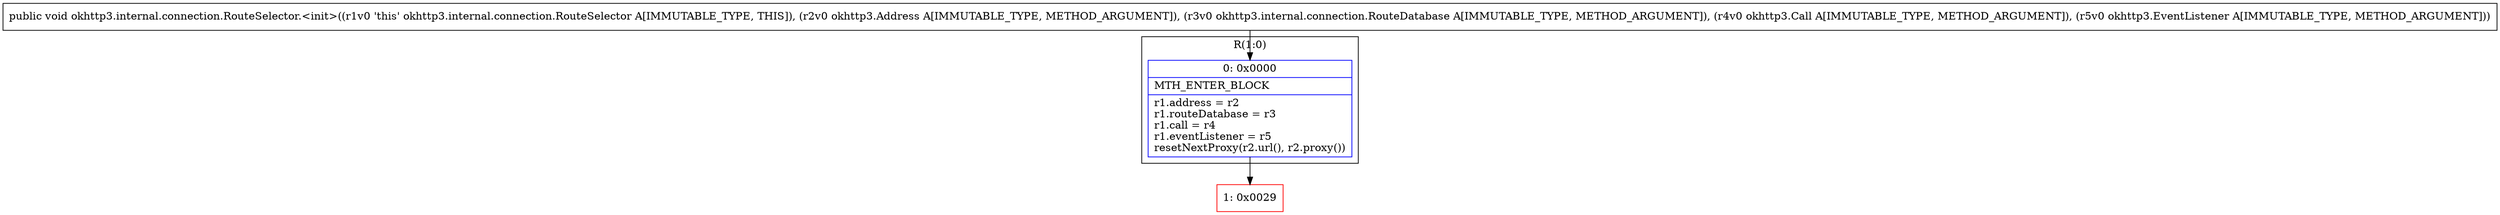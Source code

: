 digraph "CFG forokhttp3.internal.connection.RouteSelector.\<init\>(Lokhttp3\/Address;Lokhttp3\/internal\/connection\/RouteDatabase;Lokhttp3\/Call;Lokhttp3\/EventListener;)V" {
subgraph cluster_Region_1038137340 {
label = "R(1:0)";
node [shape=record,color=blue];
Node_0 [shape=record,label="{0\:\ 0x0000|MTH_ENTER_BLOCK\l|r1.address = r2\lr1.routeDatabase = r3\lr1.call = r4\lr1.eventListener = r5\lresetNextProxy(r2.url(), r2.proxy())\l}"];
}
Node_1 [shape=record,color=red,label="{1\:\ 0x0029}"];
MethodNode[shape=record,label="{public void okhttp3.internal.connection.RouteSelector.\<init\>((r1v0 'this' okhttp3.internal.connection.RouteSelector A[IMMUTABLE_TYPE, THIS]), (r2v0 okhttp3.Address A[IMMUTABLE_TYPE, METHOD_ARGUMENT]), (r3v0 okhttp3.internal.connection.RouteDatabase A[IMMUTABLE_TYPE, METHOD_ARGUMENT]), (r4v0 okhttp3.Call A[IMMUTABLE_TYPE, METHOD_ARGUMENT]), (r5v0 okhttp3.EventListener A[IMMUTABLE_TYPE, METHOD_ARGUMENT])) }"];
MethodNode -> Node_0;
Node_0 -> Node_1;
}

